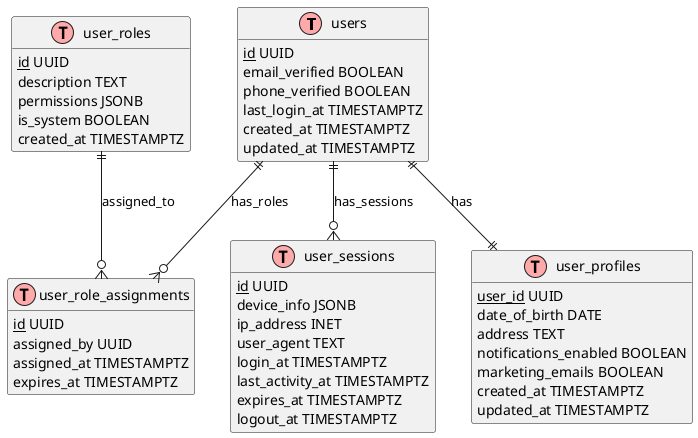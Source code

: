 @startuml UserService_ERD
!define table(x) class x << (T,#FFAAAA) >>
!define primary_key(x) <u>x</u>

hide methods
hide stereotypes

table(users) {
  primary_key(id) UUID
  email VARCHAR(255)
  password_hash VARCHAR(255)
  first_name VARCHAR(100)
  last_name VARCHAR(100)
  phone VARCHAR(20)
  avatar_url VARCHAR(255)
  timezone VARCHAR(50)
  locale VARCHAR(10)
  email_verified BOOLEAN
  phone_verified BOOLEAN
  status VARCHAR(20)
  last_login_at TIMESTAMPTZ
  created_at TIMESTAMPTZ
  updated_at TIMESTAMPTZ
}

table(user_profiles) {
  primary_key(user_id) UUID
  date_of_birth DATE
  address TEXT
  emergency_contact_name VARCHAR(100)
  emergency_contact_phone VARCHAR(20)
  notifications_enabled BOOLEAN
  marketing_emails BOOLEAN
  created_at TIMESTAMPTZ
  updated_at TIMESTAMPTZ
}

table(user_roles) {
  primary_key(id) UUID
  name VARCHAR(50)
  description TEXT
  permissions JSONB
  is_system BOOLEAN
  created_at TIMESTAMPTZ
}

table(user_role_assignments) {
  primary_key(id) UUID
  foreign_key(user_id) UUID
  foreign_key(role_id) UUID
  assigned_by UUID
  assigned_at TIMESTAMPTZ
  expires_at TIMESTAMPTZ
}

table(user_sessions) {
  primary_key(id) UUID
  foreign_key(user_id) UUID
  device_type VARCHAR(50)
  device_info JSONB
  ip_address INET
  user_agent TEXT
  login_at TIMESTAMPTZ
  last_activity_at TIMESTAMPTZ
  expires_at TIMESTAMPTZ
  logout_at TIMESTAMPTZ
}

' Relationships
users ||--|| user_profiles : has
users ||--o{ user_role_assignments : "has_roles"
user_roles ||--o{ user_role_assignments : "assigned_to"
users ||--o{ user_sessions : "has_sessions"

@enduml